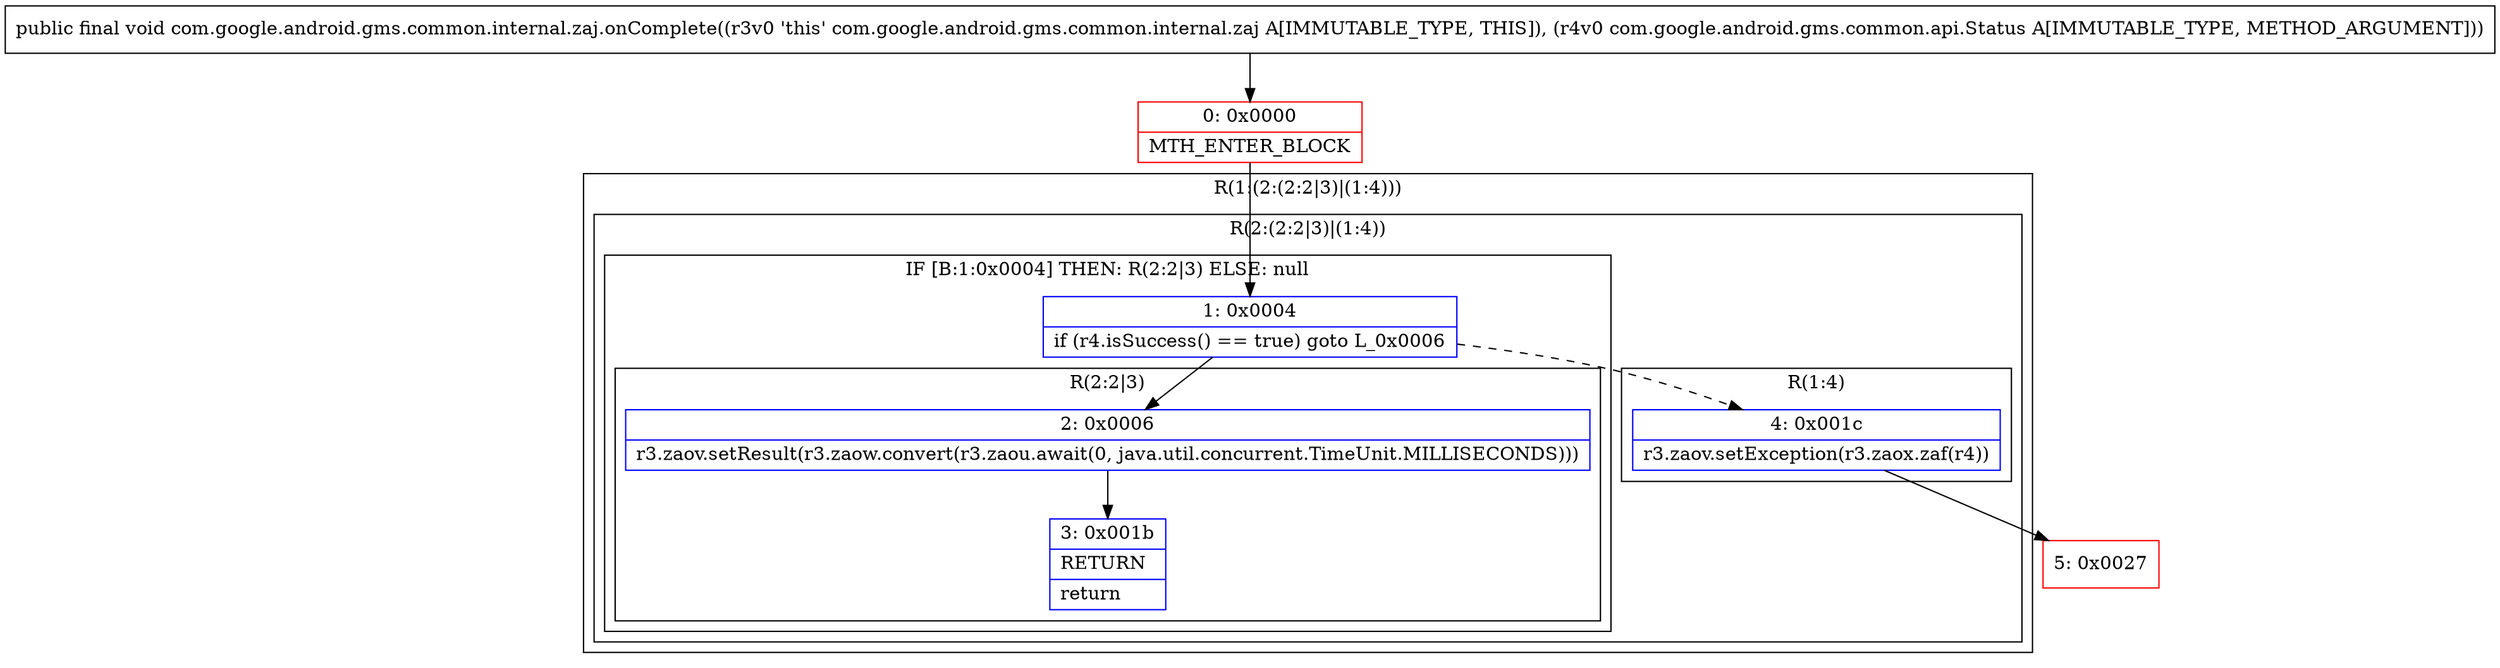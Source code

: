 digraph "CFG forcom.google.android.gms.common.internal.zaj.onComplete(Lcom\/google\/android\/gms\/common\/api\/Status;)V" {
subgraph cluster_Region_435764854 {
label = "R(1:(2:(2:2|3)|(1:4)))";
node [shape=record,color=blue];
subgraph cluster_Region_2031335734 {
label = "R(2:(2:2|3)|(1:4))";
node [shape=record,color=blue];
subgraph cluster_IfRegion_1035182305 {
label = "IF [B:1:0x0004] THEN: R(2:2|3) ELSE: null";
node [shape=record,color=blue];
Node_1 [shape=record,label="{1\:\ 0x0004|if (r4.isSuccess() == true) goto L_0x0006\l}"];
subgraph cluster_Region_1750031135 {
label = "R(2:2|3)";
node [shape=record,color=blue];
Node_2 [shape=record,label="{2\:\ 0x0006|r3.zaov.setResult(r3.zaow.convert(r3.zaou.await(0, java.util.concurrent.TimeUnit.MILLISECONDS)))\l}"];
Node_3 [shape=record,label="{3\:\ 0x001b|RETURN\l|return\l}"];
}
}
subgraph cluster_Region_940954350 {
label = "R(1:4)";
node [shape=record,color=blue];
Node_4 [shape=record,label="{4\:\ 0x001c|r3.zaov.setException(r3.zaox.zaf(r4))\l}"];
}
}
}
Node_0 [shape=record,color=red,label="{0\:\ 0x0000|MTH_ENTER_BLOCK\l}"];
Node_5 [shape=record,color=red,label="{5\:\ 0x0027}"];
MethodNode[shape=record,label="{public final void com.google.android.gms.common.internal.zaj.onComplete((r3v0 'this' com.google.android.gms.common.internal.zaj A[IMMUTABLE_TYPE, THIS]), (r4v0 com.google.android.gms.common.api.Status A[IMMUTABLE_TYPE, METHOD_ARGUMENT])) }"];
MethodNode -> Node_0;
Node_1 -> Node_2;
Node_1 -> Node_4[style=dashed];
Node_2 -> Node_3;
Node_4 -> Node_5;
Node_0 -> Node_1;
}

